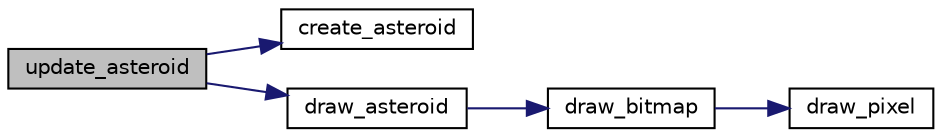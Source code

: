 digraph "update_asteroid"
{
 // LATEX_PDF_SIZE
  edge [fontname="Helvetica",fontsize="10",labelfontname="Helvetica",labelfontsize="10"];
  node [fontname="Helvetica",fontsize="10",shape=record];
  rankdir="LR";
  Node1 [label="update_asteroid",height=0.2,width=0.4,color="black", fillcolor="grey75", style="filled", fontcolor="black",tooltip="Updates the asteroids."];
  Node1 -> Node2 [color="midnightblue",fontsize="10",style="solid",fontname="Helvetica"];
  Node2 [label="create_asteroid",height=0.2,width=0.4,color="black", fillcolor="white", style="filled",URL="$asteroid_8c.html#ab461d5f7ee911d59c927cf642a385060",tooltip="Creates an asteroid."];
  Node1 -> Node3 [color="midnightblue",fontsize="10",style="solid",fontname="Helvetica"];
  Node3 [label="draw_asteroid",height=0.2,width=0.4,color="black", fillcolor="white", style="filled",URL="$video_8c.html#af56df24f61a1d64987b572659b8d8e82",tooltip="Draws an asteroid in the specified coordinates."];
  Node3 -> Node4 [color="midnightblue",fontsize="10",style="solid",fontname="Helvetica"];
  Node4 [label="draw_bitmap",height=0.2,width=0.4,color="black", fillcolor="white", style="filled",URL="$video_8c.html#a3597226a5796abf71ed931b4bf88bcc9",tooltip="Draws a sprite in the specified coordinates."];
  Node4 -> Node5 [color="midnightblue",fontsize="10",style="solid",fontname="Helvetica"];
  Node5 [label="draw_pixel",height=0.2,width=0.4,color="black", fillcolor="white", style="filled",URL="$video_8c.html#aa75d96618132cccec2c977ae043d31fe",tooltip="Draws a pixel in the specified coordinates with the specified color."];
}
